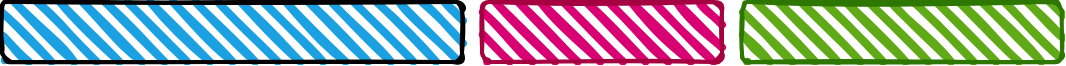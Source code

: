 <mxfile>
    <diagram id="aLtOHtljQxS2jJvr5O-8" name="Page-1">
        <mxGraphModel dx="120" dy="754" grid="1" gridSize="10" guides="1" tooltips="1" connect="1" arrows="1" fold="1" page="1" pageScale="1" pageWidth="850" pageHeight="1100" math="0" shadow="0">
            <root>
                <mxCell id="0"/>
                <mxCell id="1" parent="0"/>
                <mxCell id="2" value="" style="rounded=1;whiteSpace=wrap;html=1;strokeWidth=2;fillWeight=4;hachureGap=8;hachureAngle=45;fillColor=#1ba1e2;sketch=1;" vertex="1" parent="1">
                    <mxGeometry x="30" y="270" width="230" height="30" as="geometry"/>
                </mxCell>
                <mxCell id="3" value="" style="rounded=1;whiteSpace=wrap;html=1;strokeWidth=2;fillWeight=4;hachureGap=8;hachureAngle=45;fillColor=#60a917;sketch=1;fontColor=#ffffff;strokeColor=#2D7600;" vertex="1" parent="1">
                    <mxGeometry x="400" y="270" width="160" height="30" as="geometry"/>
                </mxCell>
                <mxCell id="4" value="" style="rounded=1;whiteSpace=wrap;html=1;strokeWidth=2;fillWeight=4;hachureGap=8;hachureAngle=45;fillColor=#d80073;sketch=1;fontColor=#ffffff;strokeColor=#A50040;" vertex="1" parent="1">
                    <mxGeometry x="270" y="270" width="120" height="30" as="geometry"/>
                </mxCell>
            </root>
        </mxGraphModel>
    </diagram>
</mxfile>
